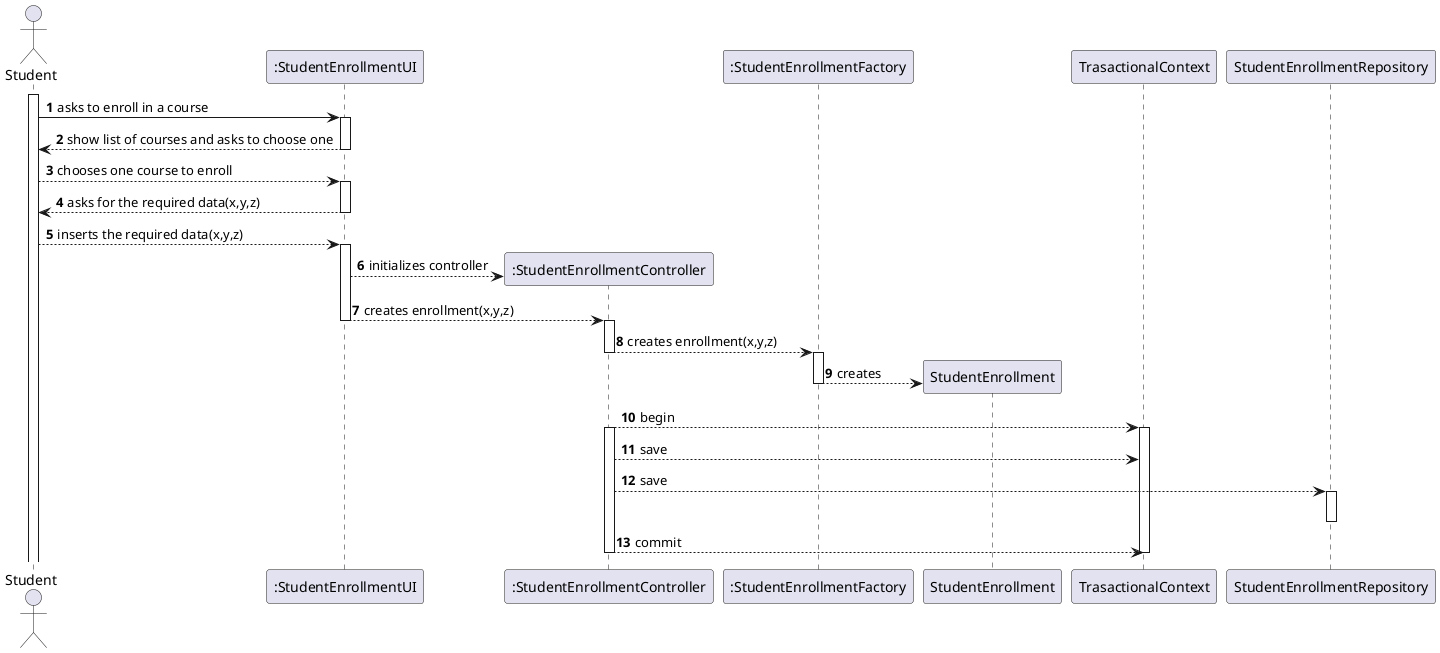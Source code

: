 @startuml US1007-SD
autonumber
actor  "Student" as STUD

participant ":StudentEnrollmentUI" as UI
participant ":StudentEnrollmentController" as CTRL
participant ":StudentEnrollmentFactory" as FACT
participant "StudentEnrollment" as ENRO
participant "TrasactionalContext" as CONT
participant "StudentEnrollmentRepository" as REPO


activate STUD
STUD -> UI : asks to enroll in a course
activate UI

UI --> STUD : show list of courses and asks to choose one
deactivate UI
STUD --> UI : chooses one course to enroll
activate UI
UI --> STUD : asks for the required data(x,y,z)
deactivate UI
STUD --> UI : inserts the required data(x,y,z)
create CTRL
activate UI
UI --> CTRL : initializes controller
UI --> CTRL : creates enrollment(x,y,z)
deactivate UI
activate CTRL
CTRL --> FACT : creates enrollment(x,y,z)
deactivate CTRL
activate FACT
create ENRO
FACT --> ENRO : creates
deactivate FACT
CTRL --> CONT : begin
activate CTRL
activate CONT
CTRL --> CONT : save
CTRL --> REPO : save
activate REPO
deactivate REPO
CTRL --> CONT : commit
deactivate CONT
deactivate CTRL


@enduml